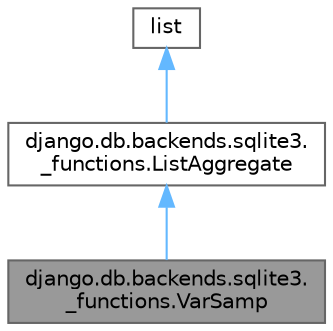 digraph "django.db.backends.sqlite3._functions.VarSamp"
{
 // LATEX_PDF_SIZE
  bgcolor="transparent";
  edge [fontname=Helvetica,fontsize=10,labelfontname=Helvetica,labelfontsize=10];
  node [fontname=Helvetica,fontsize=10,shape=box,height=0.2,width=0.4];
  Node1 [id="Node000001",label="django.db.backends.sqlite3.\l_functions.VarSamp",height=0.2,width=0.4,color="gray40", fillcolor="grey60", style="filled", fontcolor="black",tooltip=" "];
  Node2 -> Node1 [id="edge1_Node000001_Node000002",dir="back",color="steelblue1",style="solid",tooltip=" "];
  Node2 [id="Node000002",label="django.db.backends.sqlite3.\l_functions.ListAggregate",height=0.2,width=0.4,color="gray40", fillcolor="white", style="filled",URL="$classdjango_1_1db_1_1backends_1_1sqlite3_1_1__functions_1_1_list_aggregate.html",tooltip=" "];
  Node3 -> Node2 [id="edge2_Node000002_Node000003",dir="back",color="steelblue1",style="solid",tooltip=" "];
  Node3 [id="Node000003",label="list",height=0.2,width=0.4,color="gray40", fillcolor="white", style="filled",tooltip=" "];
}
